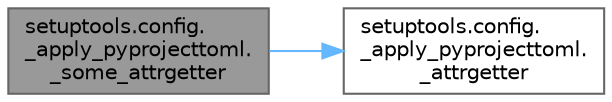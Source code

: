 digraph "setuptools.config._apply_pyprojecttoml._some_attrgetter"
{
 // LATEX_PDF_SIZE
  bgcolor="transparent";
  edge [fontname=Helvetica,fontsize=10,labelfontname=Helvetica,labelfontsize=10];
  node [fontname=Helvetica,fontsize=10,shape=box,height=0.2,width=0.4];
  rankdir="LR";
  Node1 [id="Node000001",label="setuptools.config.\l_apply_pyprojecttoml.\l_some_attrgetter",height=0.2,width=0.4,color="gray40", fillcolor="grey60", style="filled", fontcolor="black",tooltip=" "];
  Node1 -> Node2 [id="edge1_Node000001_Node000002",color="steelblue1",style="solid",tooltip=" "];
  Node2 [id="Node000002",label="setuptools.config.\l_apply_pyprojecttoml.\l_attrgetter",height=0.2,width=0.4,color="grey40", fillcolor="white", style="filled",URL="$namespacesetuptools_1_1config_1_1__apply__pyprojecttoml.html#a8d6df5780ae889953326e96ce5d31aa6",tooltip=" "];
}
